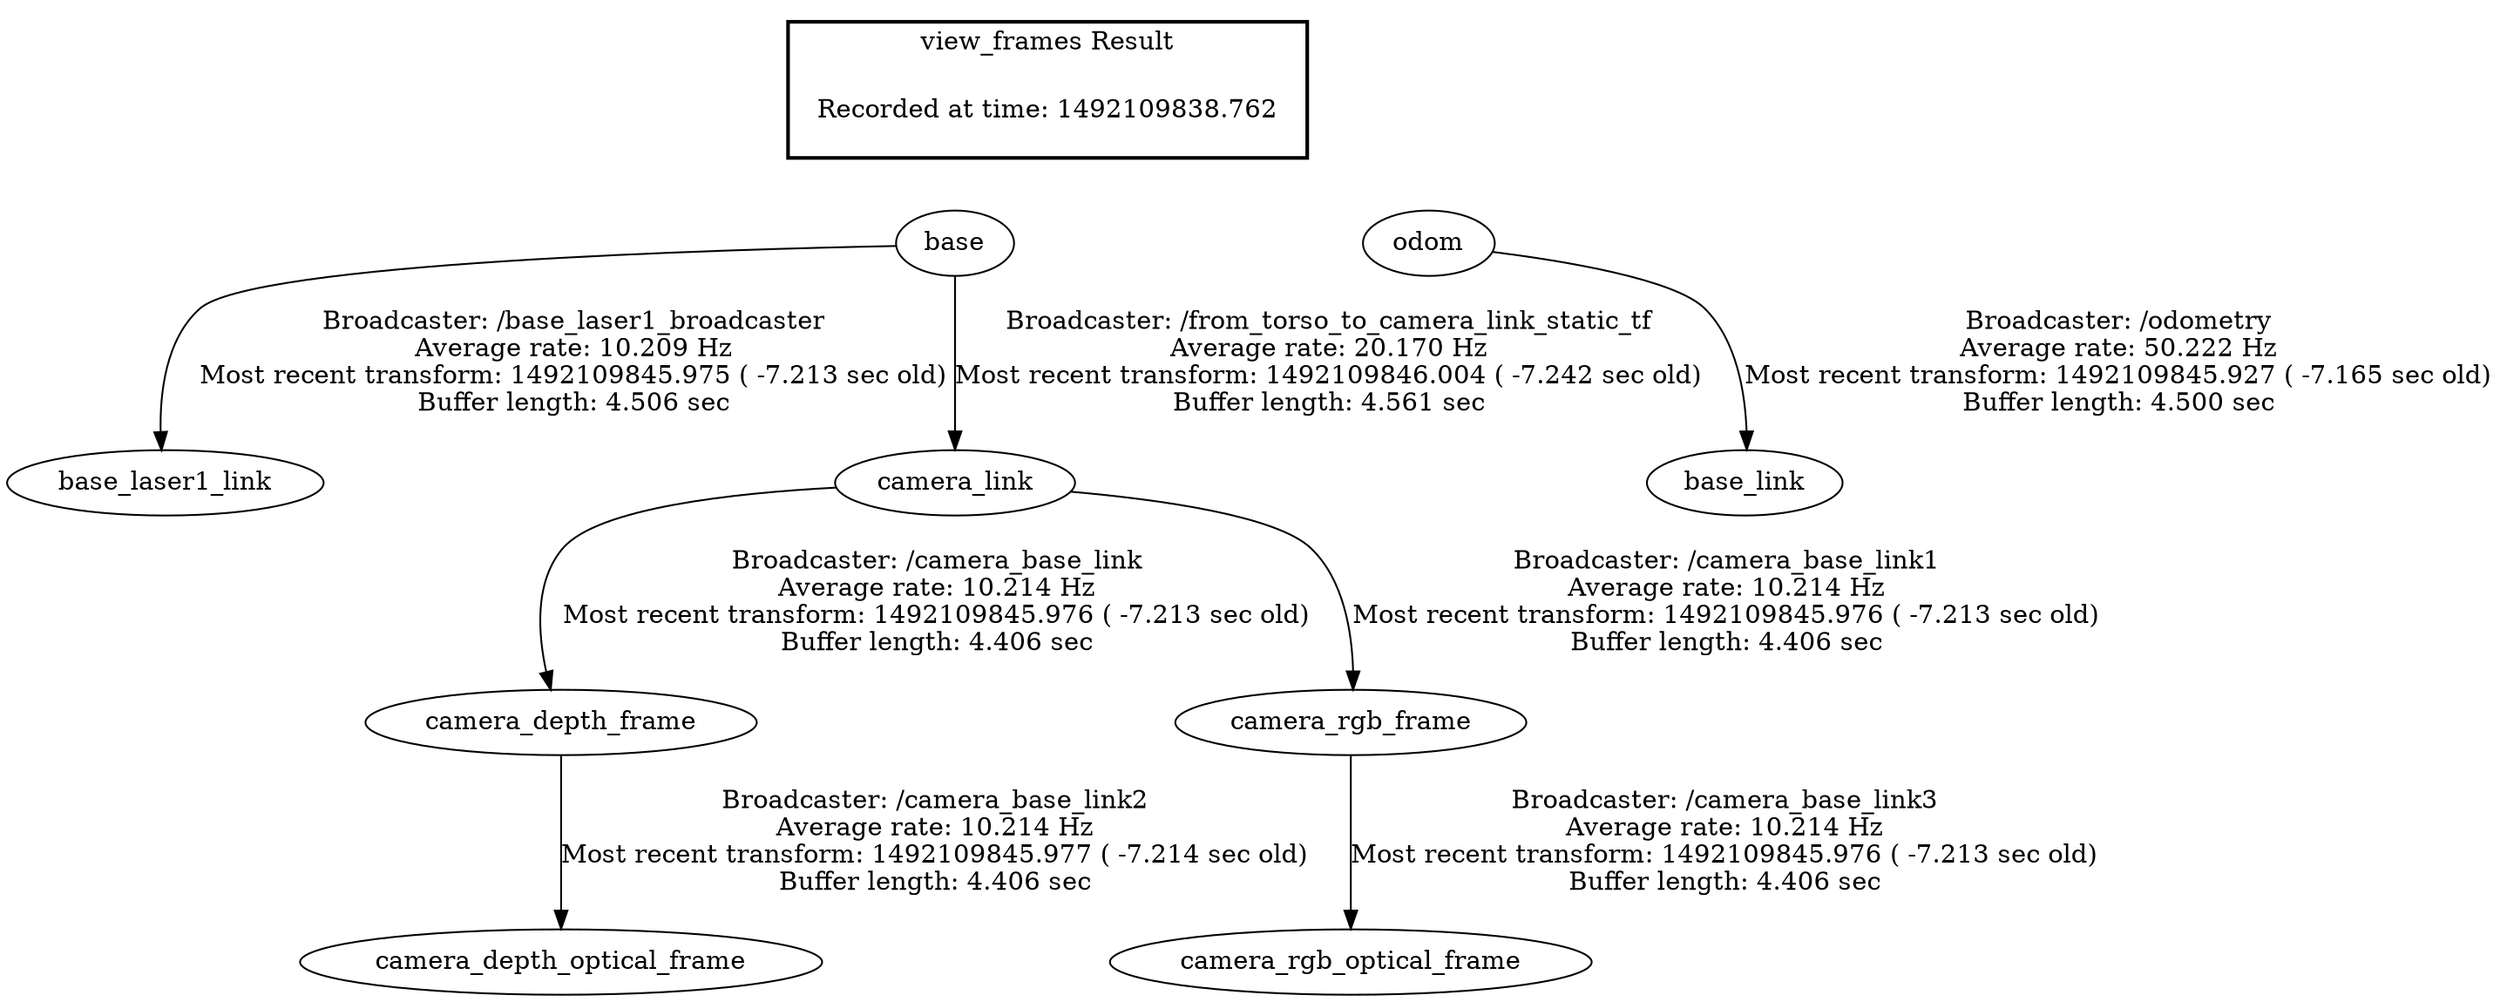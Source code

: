 digraph G {
"base" -> "base_laser1_link"[label="Broadcaster: /base_laser1_broadcaster\nAverage rate: 10.209 Hz\nMost recent transform: 1492109845.975 ( -7.213 sec old)\nBuffer length: 4.506 sec\n"];
"base" -> "camera_link"[label="Broadcaster: /from_torso_to_camera_link_static_tf\nAverage rate: 20.170 Hz\nMost recent transform: 1492109846.004 ( -7.242 sec old)\nBuffer length: 4.561 sec\n"];
"camera_link" -> "camera_depth_frame"[label="Broadcaster: /camera_base_link\nAverage rate: 10.214 Hz\nMost recent transform: 1492109845.976 ( -7.213 sec old)\nBuffer length: 4.406 sec\n"];
"camera_link" -> "camera_rgb_frame"[label="Broadcaster: /camera_base_link1\nAverage rate: 10.214 Hz\nMost recent transform: 1492109845.976 ( -7.213 sec old)\nBuffer length: 4.406 sec\n"];
"camera_depth_frame" -> "camera_depth_optical_frame"[label="Broadcaster: /camera_base_link2\nAverage rate: 10.214 Hz\nMost recent transform: 1492109845.977 ( -7.214 sec old)\nBuffer length: 4.406 sec\n"];
"camera_rgb_frame" -> "camera_rgb_optical_frame"[label="Broadcaster: /camera_base_link3\nAverage rate: 10.214 Hz\nMost recent transform: 1492109845.976 ( -7.213 sec old)\nBuffer length: 4.406 sec\n"];
"odom" -> "base_link"[label="Broadcaster: /odometry\nAverage rate: 50.222 Hz\nMost recent transform: 1492109845.927 ( -7.165 sec old)\nBuffer length: 4.500 sec\n"];
edge [style=invis];
 subgraph cluster_legend { style=bold; color=black; label ="view_frames Result";
"Recorded at time: 1492109838.762"[ shape=plaintext ] ;
 }->"base";
edge [style=invis];
 subgraph cluster_legend { style=bold; color=black; label ="view_frames Result";
"Recorded at time: 1492109838.762"[ shape=plaintext ] ;
 }->"odom";
}